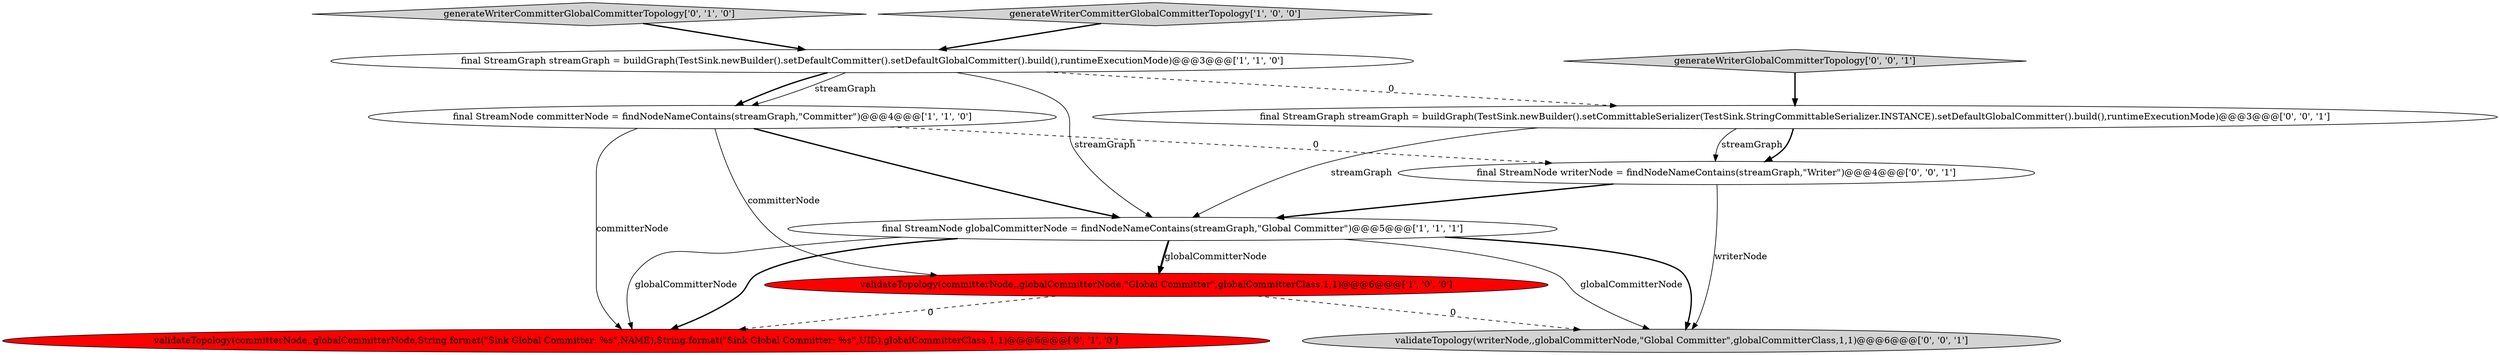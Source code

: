 digraph {
5 [style = filled, label = "generateWriterCommitterGlobalCommitterTopology['0', '1', '0']", fillcolor = lightgray, shape = diamond image = "AAA0AAABBB2BBB"];
8 [style = filled, label = "final StreamNode writerNode = findNodeNameContains(streamGraph,\"Writer\")@@@4@@@['0', '0', '1']", fillcolor = white, shape = ellipse image = "AAA0AAABBB3BBB"];
1 [style = filled, label = "generateWriterCommitterGlobalCommitterTopology['1', '0', '0']", fillcolor = lightgray, shape = diamond image = "AAA0AAABBB1BBB"];
9 [style = filled, label = "validateTopology(writerNode,,globalCommitterNode,\"Global Committer\",globalCommitterClass,1,1)@@@6@@@['0', '0', '1']", fillcolor = lightgray, shape = ellipse image = "AAA0AAABBB3BBB"];
4 [style = filled, label = "final StreamNode committerNode = findNodeNameContains(streamGraph,\"Committer\")@@@4@@@['1', '1', '0']", fillcolor = white, shape = ellipse image = "AAA0AAABBB1BBB"];
0 [style = filled, label = "final StreamGraph streamGraph = buildGraph(TestSink.newBuilder().setDefaultCommitter().setDefaultGlobalCommitter().build(),runtimeExecutionMode)@@@3@@@['1', '1', '0']", fillcolor = white, shape = ellipse image = "AAA0AAABBB1BBB"];
6 [style = filled, label = "validateTopology(committerNode,,globalCommitterNode,String.format(\"Sink Global Committer: %s\",NAME),String.format(\"Sink Global Committer: %s\",UID),globalCommitterClass,1,1)@@@6@@@['0', '1', '0']", fillcolor = red, shape = ellipse image = "AAA1AAABBB2BBB"];
10 [style = filled, label = "final StreamGraph streamGraph = buildGraph(TestSink.newBuilder().setCommittableSerializer(TestSink.StringCommittableSerializer.INSTANCE).setDefaultGlobalCommitter().build(),runtimeExecutionMode)@@@3@@@['0', '0', '1']", fillcolor = white, shape = ellipse image = "AAA0AAABBB3BBB"];
2 [style = filled, label = "validateTopology(committerNode,,globalCommitterNode,\"Global Committer\",globalCommitterClass,1,1)@@@6@@@['1', '0', '0']", fillcolor = red, shape = ellipse image = "AAA1AAABBB1BBB"];
3 [style = filled, label = "final StreamNode globalCommitterNode = findNodeNameContains(streamGraph,\"Global Committer\")@@@5@@@['1', '1', '1']", fillcolor = white, shape = ellipse image = "AAA0AAABBB1BBB"];
7 [style = filled, label = "generateWriterGlobalCommitterTopology['0', '0', '1']", fillcolor = lightgray, shape = diamond image = "AAA0AAABBB3BBB"];
4->3 [style = bold, label=""];
7->10 [style = bold, label=""];
10->3 [style = solid, label="streamGraph"];
8->3 [style = bold, label=""];
3->6 [style = solid, label="globalCommitterNode"];
0->4 [style = solid, label="streamGraph"];
3->6 [style = bold, label=""];
1->0 [style = bold, label=""];
8->9 [style = solid, label="writerNode"];
10->8 [style = solid, label="streamGraph"];
0->10 [style = dashed, label="0"];
3->9 [style = solid, label="globalCommitterNode"];
3->9 [style = bold, label=""];
3->2 [style = bold, label=""];
5->0 [style = bold, label=""];
10->8 [style = bold, label=""];
0->4 [style = bold, label=""];
2->9 [style = dashed, label="0"];
4->8 [style = dashed, label="0"];
2->6 [style = dashed, label="0"];
3->2 [style = solid, label="globalCommitterNode"];
4->2 [style = solid, label="committerNode"];
0->3 [style = solid, label="streamGraph"];
4->6 [style = solid, label="committerNode"];
}
